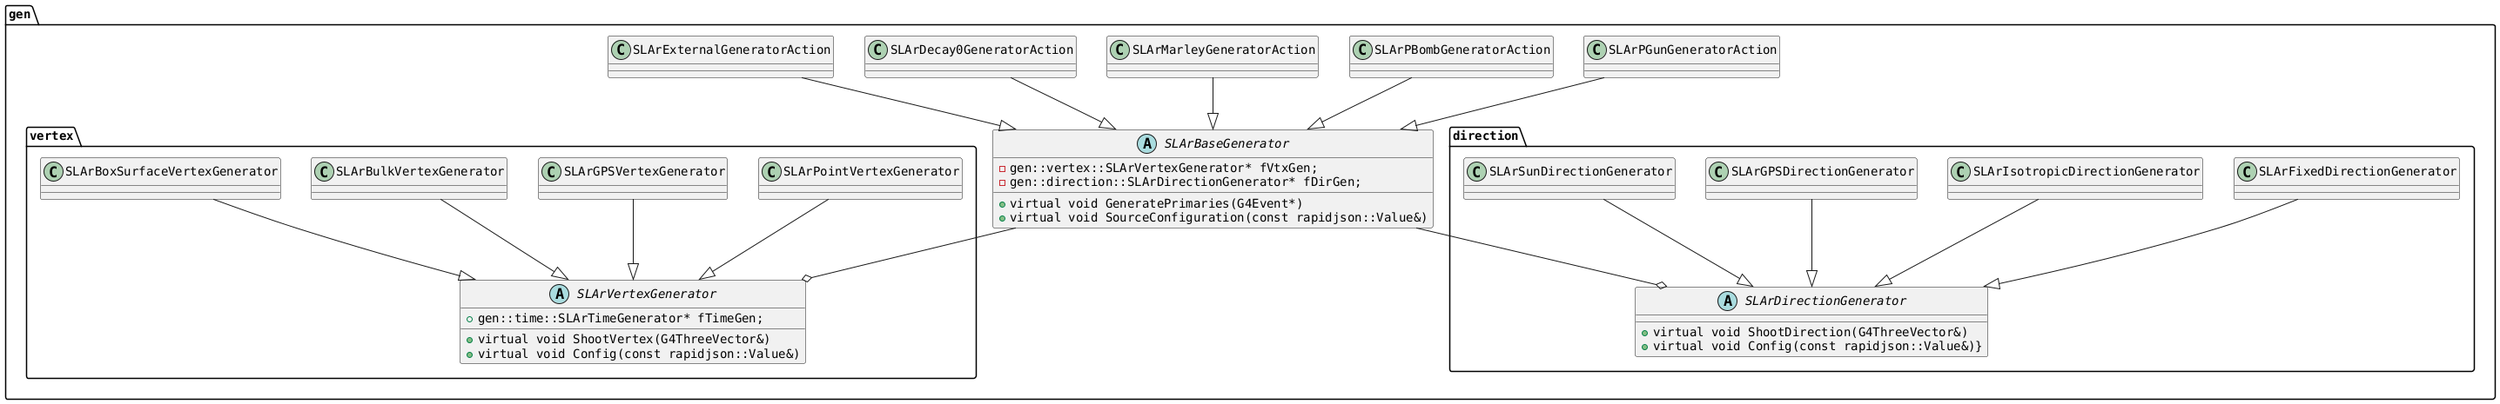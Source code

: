 @startuml
skinparam defaultFontName DejaVu Sans Mono

set separator ::

class gen::SLArPGunGeneratorAction
class gen::SLArPBombGeneratorAction
class gen::SLArMarleyGeneratorAction
class gen::SLArDecay0GeneratorAction
class gen::SLArExternalGeneratorAction

abstract class gen::SLArBaseGenerator {
    + virtual void GeneratePrimaries(G4Event*)
    + virtual void SourceConfiguration(const rapidjson::Value&)
    - gen::vertex::SLArVertexGenerator* fVtxGen;
    - gen::direction::SLArDirectionGenerator* fDirGen;
}

abstract class gen::vertex::SLArVertexGenerator {
    + virtual void ShootVertex(G4ThreeVector&)
    + virtual void Config(const rapidjson::Value&)
    + gen::time::SLArTimeGenerator* fTimeGen;
}

class gen::vertex::SLArPointVertexGenerator
class gen::vertex::SLArGPSVertexGenerator
class gen::vertex::SLArBulkVertexGenerator
class gen::vertex::SLArBoxSurfaceVertexGenerator

abstract class gen::direction::SLArDirectionGenerator {
    + virtual void ShootDirection(G4ThreeVector&)
    + virtual void Config(const rapidjson::Value&)}
}

class gen::direction::SLArFixedDirectionGenerator
class gen::direction::SLArIsotropicDirectionGenerator
class gen::direction::SLArGPSDirectionGenerator
class gen::direction::SLArSunDirectionGenerator

gen::SLArBaseGenerator --o gen::vertex::SLArVertexGenerator
gen::SLArBaseGenerator --o gen::direction::SLArDirectionGenerator

gen::SLArPGunGeneratorAction --|> gen::SLArBaseGenerator
gen::SLArPBombGeneratorAction --|> gen::SLArBaseGenerator
gen::SLArMarleyGeneratorAction --|> gen::SLArBaseGenerator
gen::SLArDecay0GeneratorAction --|> gen::SLArBaseGenerator
gen::SLArExternalGeneratorAction --|> gen::SLArBaseGenerator

gen::vertex::SLArPointVertexGenerator --|> gen::vertex::SLArVertexGenerator
gen::vertex::SLArGPSVertexGenerator --|> gen::vertex::SLArVertexGenerator
gen::vertex::SLArBulkVertexGenerator --|> gen::vertex::SLArVertexGenerator
gen::vertex::SLArBoxSurfaceVertexGenerator --|> gen::vertex::SLArVertexGenerator

gen::direction::SLArFixedDirectionGenerator --|> gen::direction::SLArDirectionGenerator
gen::direction::SLArIsotropicDirectionGenerator --|> gen::direction::SLArDirectionGenerator
gen::direction::SLArGPSDirectionGenerator --|> gen::direction::SLArDirectionGenerator
gen::direction::SLArSunDirectionGenerator --|> gen::direction::SLArDirectionGenerator

@enduml

